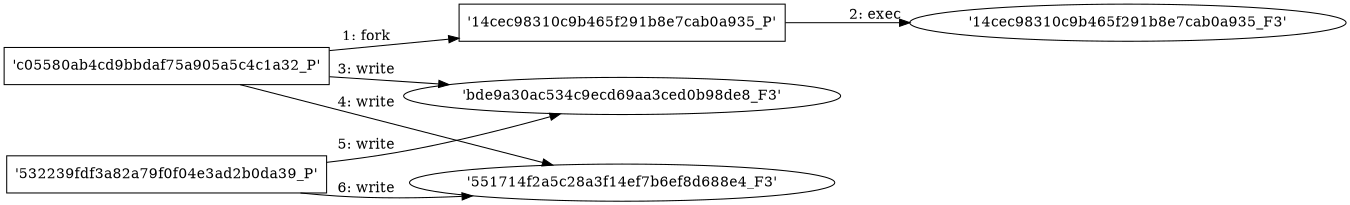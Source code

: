 digraph "D:\Learning\Paper\apt\基于CTI的攻击预警\Dataset\攻击图\ASGfromALLCTI\(Successfully) Building Shared Object Rules (and Snort) under OpenBSD.dot" {
rankdir="LR"
size="9"
fixedsize="false"
splines="true"
nodesep=0.3
ranksep=0
fontsize=10
overlap="scalexy"
engine= "neato"
	"'c05580ab4cd9bbdaf75a905a5c4c1a32_P'" [node_type=Process shape=box]
	"'14cec98310c9b465f291b8e7cab0a935_P'" [node_type=Process shape=box]
	"'c05580ab4cd9bbdaf75a905a5c4c1a32_P'" -> "'14cec98310c9b465f291b8e7cab0a935_P'" [label="1: fork"]
	"'14cec98310c9b465f291b8e7cab0a935_P'" [node_type=Process shape=box]
	"'14cec98310c9b465f291b8e7cab0a935_F3'" [node_type=File shape=ellipse]
	"'14cec98310c9b465f291b8e7cab0a935_P'" -> "'14cec98310c9b465f291b8e7cab0a935_F3'" [label="2: exec"]
	"'bde9a30ac534c9ecd69aa3ced0b98de8_F3'" [node_type=file shape=ellipse]
	"'c05580ab4cd9bbdaf75a905a5c4c1a32_P'" [node_type=Process shape=box]
	"'c05580ab4cd9bbdaf75a905a5c4c1a32_P'" -> "'bde9a30ac534c9ecd69aa3ced0b98de8_F3'" [label="3: write"]
	"'551714f2a5c28a3f14ef7b6ef8d688e4_F3'" [node_type=file shape=ellipse]
	"'c05580ab4cd9bbdaf75a905a5c4c1a32_P'" [node_type=Process shape=box]
	"'c05580ab4cd9bbdaf75a905a5c4c1a32_P'" -> "'551714f2a5c28a3f14ef7b6ef8d688e4_F3'" [label="4: write"]
	"'bde9a30ac534c9ecd69aa3ced0b98de8_F3'" [node_type=file shape=ellipse]
	"'532239fdf3a82a79f0f04e3ad2b0da39_P'" [node_type=Process shape=box]
	"'532239fdf3a82a79f0f04e3ad2b0da39_P'" -> "'bde9a30ac534c9ecd69aa3ced0b98de8_F3'" [label="5: write"]
	"'551714f2a5c28a3f14ef7b6ef8d688e4_F3'" [node_type=file shape=ellipse]
	"'532239fdf3a82a79f0f04e3ad2b0da39_P'" [node_type=Process shape=box]
	"'532239fdf3a82a79f0f04e3ad2b0da39_P'" -> "'551714f2a5c28a3f14ef7b6ef8d688e4_F3'" [label="6: write"]
}
